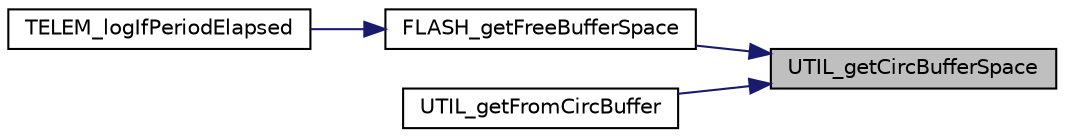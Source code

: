 digraph "UTIL_getCircBufferSpace"
{
 // LATEX_PDF_SIZE
  edge [fontname="Helvetica",fontsize="10",labelfontname="Helvetica",labelfontsize="10"];
  node [fontname="Helvetica",fontsize="10",shape=record];
  rankdir="RL";
  Node1 [label="UTIL_getCircBufferSpace",height=0.2,width=0.4,color="black", fillcolor="grey75", style="filled", fontcolor="black",tooltip=" "];
  Node1 -> Node2 [dir="back",color="midnightblue",fontsize="10",style="solid"];
  Node2 [label="FLASH_getFreeBufferSpace",height=0.2,width=0.4,color="black", fillcolor="white", style="filled",URL="$flash_8h.html#ab6a4a3858686ff796fb109e4ef90b1f0",tooltip=" "];
  Node2 -> Node3 [dir="back",color="midnightblue",fontsize="10",style="solid"];
  Node3 [label="TELEM_logIfPeriodElapsed",height=0.2,width=0.4,color="black", fillcolor="white", style="filled",URL="$telem_8h.html#a9f550e8c8aa1e16bc76a88dc19962633",tooltip=" "];
  Node1 -> Node4 [dir="back",color="midnightblue",fontsize="10",style="solid"];
  Node4 [label="UTIL_getFromCircBuffer",height=0.2,width=0.4,color="black", fillcolor="white", style="filled",URL="$util_8h.html#af66c38fc2193fb03e35bd7924b738a9e",tooltip=" "];
}
